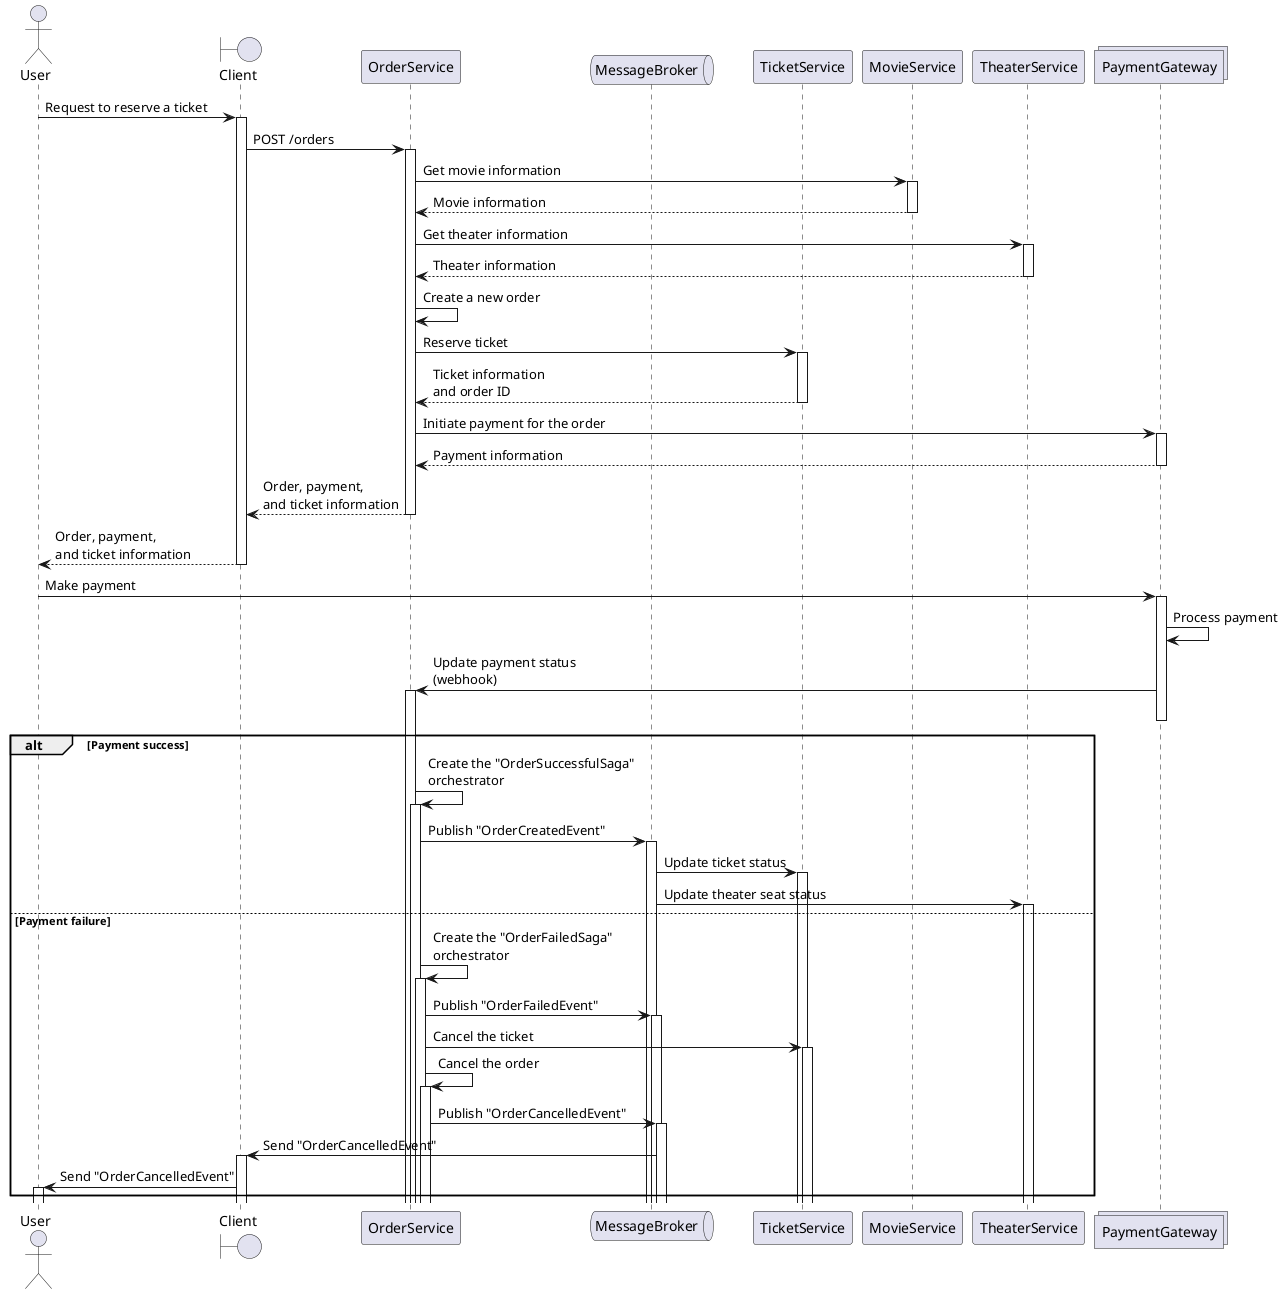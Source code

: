 @startuml ticket reservation sequence diagram

actor User
boundary Client
participant OrderService
queue MessageBroker
participant TicketService
participant MovieService
participant TheaterService
collections PaymentGateway

User -> Client ++: Request to reserve a ticket
Client -> OrderService ++: POST /orders
OrderService -> MovieService ++: Get movie information
return Movie information
OrderService -> TheaterService ++: Get theater information
return Theater information
OrderService -> OrderService : Create a new order
OrderService -> TicketService ++: Reserve ticket
return Ticket information\nand order ID
OrderService -> PaymentGateway ++: Initiate payment for the order
return Payment information
return Order, payment,\nand ticket information
return Order, payment,\nand ticket information

User -> PaymentGateway ++: Make payment
PaymentGateway -> PaymentGateway: Process payment
PaymentGateway -> OrderService ++: Update payment status\n(webhook)
deactivate PaymentGateway

alt Payment success
    OrderService -> OrderService ++: Create the "OrderSuccessfulSaga"\norchestrator
    OrderService -> MessageBroker ++: Publish "OrderCreatedEvent"
    MessageBroker -> TicketService ++: Update ticket status
    MessageBroker -> TheaterService ++: Update theater seat status
else Payment failure
    OrderService -> OrderService ++: Create the "OrderFailedSaga"\norchestrator
    OrderService -> MessageBroker ++: Publish "OrderFailedEvent"
    OrderService -> TicketService ++: Cancel the ticket
    OrderService -> OrderService ++: Cancel the order
    OrderService -> MessageBroker ++: Publish "OrderCancelledEvent"
    MessageBroker -> Client ++: Send "OrderCancelledEvent"
    Client -> User ++: Send "OrderCancelledEvent"
end

@enduml
